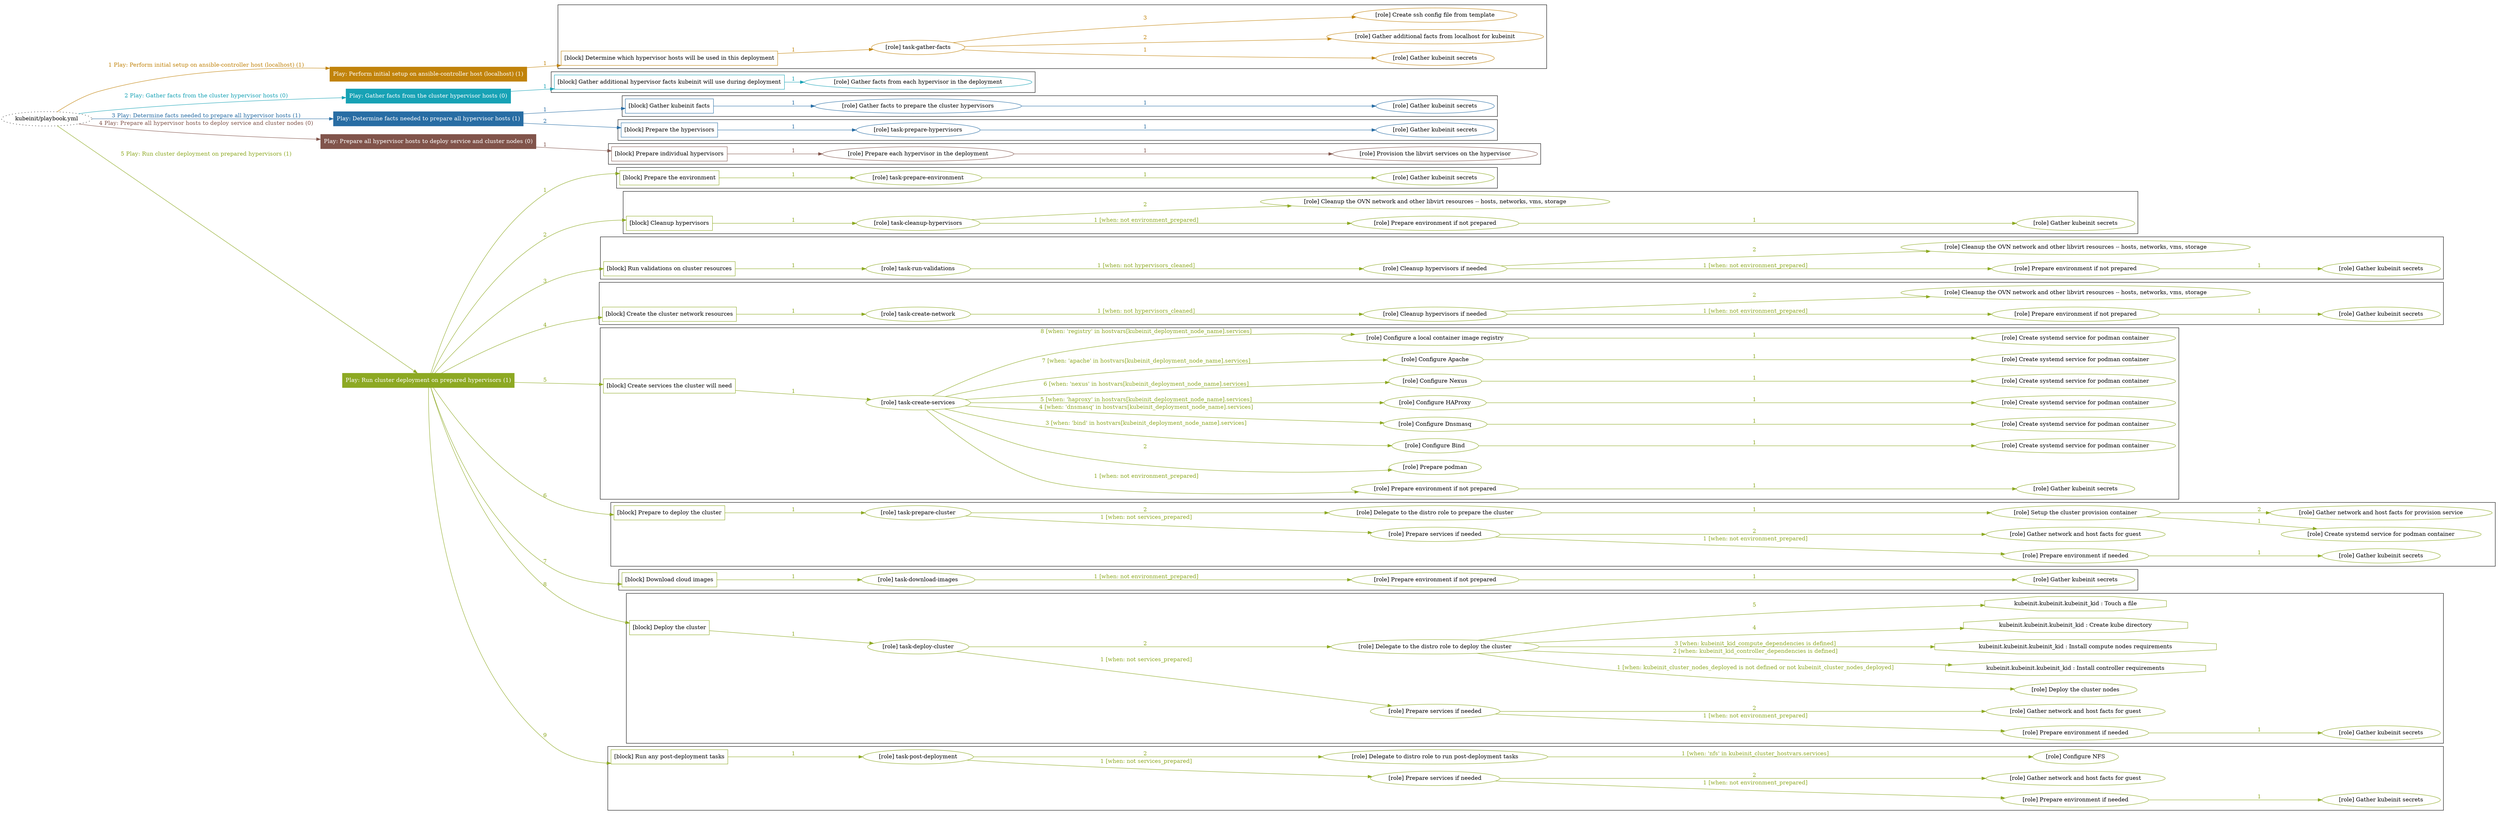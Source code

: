 digraph {
	graph [concentrate=true ordering=in rankdir=LR ratio=fill]
	edge [esep=5 sep=10]
	"kubeinit/playbook.yml" [URL="/home/runner/work/kubeinit/kubeinit/kubeinit/playbook.yml" id=playbook_158ba141 style=dotted]
	"kubeinit/playbook.yml" -> play_f523db9e [label="1 Play: Perform initial setup on ansible-controller host (localhost) (1)" color="#c1830b" fontcolor="#c1830b" id=edge_play_f523db9e labeltooltip="1 Play: Perform initial setup on ansible-controller host (localhost) (1)" tooltip="1 Play: Perform initial setup on ansible-controller host (localhost) (1)"]
	subgraph "Play: Perform initial setup on ansible-controller host (localhost) (1)" {
		play_f523db9e [label="Play: Perform initial setup on ansible-controller host (localhost) (1)" URL="/home/runner/work/kubeinit/kubeinit/kubeinit/playbook.yml" color="#c1830b" fontcolor="#ffffff" id=play_f523db9e shape=box style=filled tooltip=localhost]
		play_f523db9e -> block_a0cf2752 [label=1 color="#c1830b" fontcolor="#c1830b" id=edge_block_a0cf2752 labeltooltip=1 tooltip=1]
		subgraph cluster_block_a0cf2752 {
			block_a0cf2752 [label="[block] Determine which hypervisor hosts will be used in this deployment" URL="/home/runner/work/kubeinit/kubeinit/kubeinit/playbook.yml" color="#c1830b" id=block_a0cf2752 labeltooltip="Determine which hypervisor hosts will be used in this deployment" shape=box tooltip="Determine which hypervisor hosts will be used in this deployment"]
			block_a0cf2752 -> role_b40dbea1 [label="1 " color="#c1830b" fontcolor="#c1830b" id=edge_role_b40dbea1 labeltooltip="1 " tooltip="1 "]
			subgraph "task-gather-facts" {
				role_b40dbea1 [label="[role] task-gather-facts" URL="/home/runner/work/kubeinit/kubeinit/kubeinit/playbook.yml" color="#c1830b" id=role_b40dbea1 tooltip="task-gather-facts"]
				role_b40dbea1 -> role_9aa5a743 [label="1 " color="#c1830b" fontcolor="#c1830b" id=edge_role_9aa5a743 labeltooltip="1 " tooltip="1 "]
				subgraph "Gather kubeinit secrets" {
					role_9aa5a743 [label="[role] Gather kubeinit secrets" URL="/home/runner/.ansible/collections/ansible_collections/kubeinit/kubeinit/roles/kubeinit_prepare/tasks/build_hypervisors_group.yml" color="#c1830b" id=role_9aa5a743 tooltip="Gather kubeinit secrets"]
				}
				role_b40dbea1 -> role_6d11d81b [label="2 " color="#c1830b" fontcolor="#c1830b" id=edge_role_6d11d81b labeltooltip="2 " tooltip="2 "]
				subgraph "Gather additional facts from localhost for kubeinit" {
					role_6d11d81b [label="[role] Gather additional facts from localhost for kubeinit" URL="/home/runner/.ansible/collections/ansible_collections/kubeinit/kubeinit/roles/kubeinit_prepare/tasks/build_hypervisors_group.yml" color="#c1830b" id=role_6d11d81b tooltip="Gather additional facts from localhost for kubeinit"]
				}
				role_b40dbea1 -> role_daeb95ef [label="3 " color="#c1830b" fontcolor="#c1830b" id=edge_role_daeb95ef labeltooltip="3 " tooltip="3 "]
				subgraph "Create ssh config file from template" {
					role_daeb95ef [label="[role] Create ssh config file from template" URL="/home/runner/.ansible/collections/ansible_collections/kubeinit/kubeinit/roles/kubeinit_prepare/tasks/build_hypervisors_group.yml" color="#c1830b" id=role_daeb95ef tooltip="Create ssh config file from template"]
				}
			}
		}
	}
	"kubeinit/playbook.yml" -> play_f15d3f1e [label="2 Play: Gather facts from the cluster hypervisor hosts (0)" color="#17a2b5" fontcolor="#17a2b5" id=edge_play_f15d3f1e labeltooltip="2 Play: Gather facts from the cluster hypervisor hosts (0)" tooltip="2 Play: Gather facts from the cluster hypervisor hosts (0)"]
	subgraph "Play: Gather facts from the cluster hypervisor hosts (0)" {
		play_f15d3f1e [label="Play: Gather facts from the cluster hypervisor hosts (0)" URL="/home/runner/work/kubeinit/kubeinit/kubeinit/playbook.yml" color="#17a2b5" fontcolor="#ffffff" id=play_f15d3f1e shape=box style=filled tooltip="Play: Gather facts from the cluster hypervisor hosts (0)"]
		play_f15d3f1e -> block_726ea15b [label=1 color="#17a2b5" fontcolor="#17a2b5" id=edge_block_726ea15b labeltooltip=1 tooltip=1]
		subgraph cluster_block_726ea15b {
			block_726ea15b [label="[block] Gather additional hypervisor facts kubeinit will use during deployment" URL="/home/runner/work/kubeinit/kubeinit/kubeinit/playbook.yml" color="#17a2b5" id=block_726ea15b labeltooltip="Gather additional hypervisor facts kubeinit will use during deployment" shape=box tooltip="Gather additional hypervisor facts kubeinit will use during deployment"]
			block_726ea15b -> role_65505afd [label="1 " color="#17a2b5" fontcolor="#17a2b5" id=edge_role_65505afd labeltooltip="1 " tooltip="1 "]
			subgraph "Gather facts from each hypervisor in the deployment" {
				role_65505afd [label="[role] Gather facts from each hypervisor in the deployment" URL="/home/runner/work/kubeinit/kubeinit/kubeinit/playbook.yml" color="#17a2b5" id=role_65505afd tooltip="Gather facts from each hypervisor in the deployment"]
			}
		}
	}
	"kubeinit/playbook.yml" -> play_24e16a2a [label="3 Play: Determine facts needed to prepare all hypervisor hosts (1)" color="#286da4" fontcolor="#286da4" id=edge_play_24e16a2a labeltooltip="3 Play: Determine facts needed to prepare all hypervisor hosts (1)" tooltip="3 Play: Determine facts needed to prepare all hypervisor hosts (1)"]
	subgraph "Play: Determine facts needed to prepare all hypervisor hosts (1)" {
		play_24e16a2a [label="Play: Determine facts needed to prepare all hypervisor hosts (1)" URL="/home/runner/work/kubeinit/kubeinit/kubeinit/playbook.yml" color="#286da4" fontcolor="#ffffff" id=play_24e16a2a shape=box style=filled tooltip=localhost]
		play_24e16a2a -> block_1ee4419d [label=1 color="#286da4" fontcolor="#286da4" id=edge_block_1ee4419d labeltooltip=1 tooltip=1]
		subgraph cluster_block_1ee4419d {
			block_1ee4419d [label="[block] Gather kubeinit facts" URL="/home/runner/work/kubeinit/kubeinit/kubeinit/playbook.yml" color="#286da4" id=block_1ee4419d labeltooltip="Gather kubeinit facts" shape=box tooltip="Gather kubeinit facts"]
			block_1ee4419d -> role_d599b562 [label="1 " color="#286da4" fontcolor="#286da4" id=edge_role_d599b562 labeltooltip="1 " tooltip="1 "]
			subgraph "Gather facts to prepare the cluster hypervisors" {
				role_d599b562 [label="[role] Gather facts to prepare the cluster hypervisors" URL="/home/runner/work/kubeinit/kubeinit/kubeinit/playbook.yml" color="#286da4" id=role_d599b562 tooltip="Gather facts to prepare the cluster hypervisors"]
				role_d599b562 -> role_82e885ca [label="1 " color="#286da4" fontcolor="#286da4" id=edge_role_82e885ca labeltooltip="1 " tooltip="1 "]
				subgraph "Gather kubeinit secrets" {
					role_82e885ca [label="[role] Gather kubeinit secrets" URL="/home/runner/.ansible/collections/ansible_collections/kubeinit/kubeinit/roles/kubeinit_prepare/tasks/gather_kubeinit_facts.yml" color="#286da4" id=role_82e885ca tooltip="Gather kubeinit secrets"]
				}
			}
		}
		play_24e16a2a -> block_a46ddf70 [label=2 color="#286da4" fontcolor="#286da4" id=edge_block_a46ddf70 labeltooltip=2 tooltip=2]
		subgraph cluster_block_a46ddf70 {
			block_a46ddf70 [label="[block] Prepare the hypervisors" URL="/home/runner/work/kubeinit/kubeinit/kubeinit/playbook.yml" color="#286da4" id=block_a46ddf70 labeltooltip="Prepare the hypervisors" shape=box tooltip="Prepare the hypervisors"]
			block_a46ddf70 -> role_559662a9 [label="1 " color="#286da4" fontcolor="#286da4" id=edge_role_559662a9 labeltooltip="1 " tooltip="1 "]
			subgraph "task-prepare-hypervisors" {
				role_559662a9 [label="[role] task-prepare-hypervisors" URL="/home/runner/work/kubeinit/kubeinit/kubeinit/playbook.yml" color="#286da4" id=role_559662a9 tooltip="task-prepare-hypervisors"]
				role_559662a9 -> role_93041537 [label="1 " color="#286da4" fontcolor="#286da4" id=edge_role_93041537 labeltooltip="1 " tooltip="1 "]
				subgraph "Gather kubeinit secrets" {
					role_93041537 [label="[role] Gather kubeinit secrets" URL="/home/runner/.ansible/collections/ansible_collections/kubeinit/kubeinit/roles/kubeinit_prepare/tasks/gather_kubeinit_facts.yml" color="#286da4" id=role_93041537 tooltip="Gather kubeinit secrets"]
				}
			}
		}
	}
	"kubeinit/playbook.yml" -> play_54681d61 [label="4 Play: Prepare all hypervisor hosts to deploy service and cluster nodes (0)" color="#81544b" fontcolor="#81544b" id=edge_play_54681d61 labeltooltip="4 Play: Prepare all hypervisor hosts to deploy service and cluster nodes (0)" tooltip="4 Play: Prepare all hypervisor hosts to deploy service and cluster nodes (0)"]
	subgraph "Play: Prepare all hypervisor hosts to deploy service and cluster nodes (0)" {
		play_54681d61 [label="Play: Prepare all hypervisor hosts to deploy service and cluster nodes (0)" URL="/home/runner/work/kubeinit/kubeinit/kubeinit/playbook.yml" color="#81544b" fontcolor="#ffffff" id=play_54681d61 shape=box style=filled tooltip="Play: Prepare all hypervisor hosts to deploy service and cluster nodes (0)"]
		play_54681d61 -> block_bdd2c7ee [label=1 color="#81544b" fontcolor="#81544b" id=edge_block_bdd2c7ee labeltooltip=1 tooltip=1]
		subgraph cluster_block_bdd2c7ee {
			block_bdd2c7ee [label="[block] Prepare individual hypervisors" URL="/home/runner/work/kubeinit/kubeinit/kubeinit/playbook.yml" color="#81544b" id=block_bdd2c7ee labeltooltip="Prepare individual hypervisors" shape=box tooltip="Prepare individual hypervisors"]
			block_bdd2c7ee -> role_8d4363e5 [label="1 " color="#81544b" fontcolor="#81544b" id=edge_role_8d4363e5 labeltooltip="1 " tooltip="1 "]
			subgraph "Prepare each hypervisor in the deployment" {
				role_8d4363e5 [label="[role] Prepare each hypervisor in the deployment" URL="/home/runner/work/kubeinit/kubeinit/kubeinit/playbook.yml" color="#81544b" id=role_8d4363e5 tooltip="Prepare each hypervisor in the deployment"]
				role_8d4363e5 -> role_f6b245e3 [label="1 " color="#81544b" fontcolor="#81544b" id=edge_role_f6b245e3 labeltooltip="1 " tooltip="1 "]
				subgraph "Provision the libvirt services on the hypervisor" {
					role_f6b245e3 [label="[role] Provision the libvirt services on the hypervisor" URL="/home/runner/.ansible/collections/ansible_collections/kubeinit/kubeinit/roles/kubeinit_prepare/tasks/prepare_hypervisor.yml" color="#81544b" id=role_f6b245e3 tooltip="Provision the libvirt services on the hypervisor"]
				}
			}
		}
	}
	"kubeinit/playbook.yml" -> play_3c1837c4 [label="5 Play: Run cluster deployment on prepared hypervisors (1)" color="#8da923" fontcolor="#8da923" id=edge_play_3c1837c4 labeltooltip="5 Play: Run cluster deployment on prepared hypervisors (1)" tooltip="5 Play: Run cluster deployment on prepared hypervisors (1)"]
	subgraph "Play: Run cluster deployment on prepared hypervisors (1)" {
		play_3c1837c4 [label="Play: Run cluster deployment on prepared hypervisors (1)" URL="/home/runner/work/kubeinit/kubeinit/kubeinit/playbook.yml" color="#8da923" fontcolor="#ffffff" id=play_3c1837c4 shape=box style=filled tooltip=localhost]
		play_3c1837c4 -> block_7a2e88b8 [label=1 color="#8da923" fontcolor="#8da923" id=edge_block_7a2e88b8 labeltooltip=1 tooltip=1]
		subgraph cluster_block_7a2e88b8 {
			block_7a2e88b8 [label="[block] Prepare the environment" URL="/home/runner/work/kubeinit/kubeinit/kubeinit/playbook.yml" color="#8da923" id=block_7a2e88b8 labeltooltip="Prepare the environment" shape=box tooltip="Prepare the environment"]
			block_7a2e88b8 -> role_4c7dce0f [label="1 " color="#8da923" fontcolor="#8da923" id=edge_role_4c7dce0f labeltooltip="1 " tooltip="1 "]
			subgraph "task-prepare-environment" {
				role_4c7dce0f [label="[role] task-prepare-environment" URL="/home/runner/work/kubeinit/kubeinit/kubeinit/playbook.yml" color="#8da923" id=role_4c7dce0f tooltip="task-prepare-environment"]
				role_4c7dce0f -> role_0f6a314a [label="1 " color="#8da923" fontcolor="#8da923" id=edge_role_0f6a314a labeltooltip="1 " tooltip="1 "]
				subgraph "Gather kubeinit secrets" {
					role_0f6a314a [label="[role] Gather kubeinit secrets" URL="/home/runner/.ansible/collections/ansible_collections/kubeinit/kubeinit/roles/kubeinit_prepare/tasks/gather_kubeinit_facts.yml" color="#8da923" id=role_0f6a314a tooltip="Gather kubeinit secrets"]
				}
			}
		}
		play_3c1837c4 -> block_55193418 [label=2 color="#8da923" fontcolor="#8da923" id=edge_block_55193418 labeltooltip=2 tooltip=2]
		subgraph cluster_block_55193418 {
			block_55193418 [label="[block] Cleanup hypervisors" URL="/home/runner/work/kubeinit/kubeinit/kubeinit/playbook.yml" color="#8da923" id=block_55193418 labeltooltip="Cleanup hypervisors" shape=box tooltip="Cleanup hypervisors"]
			block_55193418 -> role_63cdad73 [label="1 " color="#8da923" fontcolor="#8da923" id=edge_role_63cdad73 labeltooltip="1 " tooltip="1 "]
			subgraph "task-cleanup-hypervisors" {
				role_63cdad73 [label="[role] task-cleanup-hypervisors" URL="/home/runner/work/kubeinit/kubeinit/kubeinit/playbook.yml" color="#8da923" id=role_63cdad73 tooltip="task-cleanup-hypervisors"]
				role_63cdad73 -> role_1b1d31c8 [label="1 [when: not environment_prepared]" color="#8da923" fontcolor="#8da923" id=edge_role_1b1d31c8 labeltooltip="1 [when: not environment_prepared]" tooltip="1 [when: not environment_prepared]"]
				subgraph "Prepare environment if not prepared" {
					role_1b1d31c8 [label="[role] Prepare environment if not prepared" URL="/home/runner/.ansible/collections/ansible_collections/kubeinit/kubeinit/roles/kubeinit_prepare/tasks/cleanup_hypervisors.yml" color="#8da923" id=role_1b1d31c8 tooltip="Prepare environment if not prepared"]
					role_1b1d31c8 -> role_da280f04 [label="1 " color="#8da923" fontcolor="#8da923" id=edge_role_da280f04 labeltooltip="1 " tooltip="1 "]
					subgraph "Gather kubeinit secrets" {
						role_da280f04 [label="[role] Gather kubeinit secrets" URL="/home/runner/.ansible/collections/ansible_collections/kubeinit/kubeinit/roles/kubeinit_prepare/tasks/gather_kubeinit_facts.yml" color="#8da923" id=role_da280f04 tooltip="Gather kubeinit secrets"]
					}
				}
				role_63cdad73 -> role_f3c7797a [label="2 " color="#8da923" fontcolor="#8da923" id=edge_role_f3c7797a labeltooltip="2 " tooltip="2 "]
				subgraph "Cleanup the OVN network and other libvirt resources -- hosts, networks, vms, storage" {
					role_f3c7797a [label="[role] Cleanup the OVN network and other libvirt resources -- hosts, networks, vms, storage" URL="/home/runner/.ansible/collections/ansible_collections/kubeinit/kubeinit/roles/kubeinit_prepare/tasks/cleanup_hypervisors.yml" color="#8da923" id=role_f3c7797a tooltip="Cleanup the OVN network and other libvirt resources -- hosts, networks, vms, storage"]
				}
			}
		}
		play_3c1837c4 -> block_916bc77a [label=3 color="#8da923" fontcolor="#8da923" id=edge_block_916bc77a labeltooltip=3 tooltip=3]
		subgraph cluster_block_916bc77a {
			block_916bc77a [label="[block] Run validations on cluster resources" URL="/home/runner/work/kubeinit/kubeinit/kubeinit/playbook.yml" color="#8da923" id=block_916bc77a labeltooltip="Run validations on cluster resources" shape=box tooltip="Run validations on cluster resources"]
			block_916bc77a -> role_5be45b21 [label="1 " color="#8da923" fontcolor="#8da923" id=edge_role_5be45b21 labeltooltip="1 " tooltip="1 "]
			subgraph "task-run-validations" {
				role_5be45b21 [label="[role] task-run-validations" URL="/home/runner/work/kubeinit/kubeinit/kubeinit/playbook.yml" color="#8da923" id=role_5be45b21 tooltip="task-run-validations"]
				role_5be45b21 -> role_e2b57fb7 [label="1 [when: not hypervisors_cleaned]" color="#8da923" fontcolor="#8da923" id=edge_role_e2b57fb7 labeltooltip="1 [when: not hypervisors_cleaned]" tooltip="1 [when: not hypervisors_cleaned]"]
				subgraph "Cleanup hypervisors if needed" {
					role_e2b57fb7 [label="[role] Cleanup hypervisors if needed" URL="/home/runner/.ansible/collections/ansible_collections/kubeinit/kubeinit/roles/kubeinit_validations/tasks/main.yml" color="#8da923" id=role_e2b57fb7 tooltip="Cleanup hypervisors if needed"]
					role_e2b57fb7 -> role_0d912106 [label="1 [when: not environment_prepared]" color="#8da923" fontcolor="#8da923" id=edge_role_0d912106 labeltooltip="1 [when: not environment_prepared]" tooltip="1 [when: not environment_prepared]"]
					subgraph "Prepare environment if not prepared" {
						role_0d912106 [label="[role] Prepare environment if not prepared" URL="/home/runner/.ansible/collections/ansible_collections/kubeinit/kubeinit/roles/kubeinit_prepare/tasks/cleanup_hypervisors.yml" color="#8da923" id=role_0d912106 tooltip="Prepare environment if not prepared"]
						role_0d912106 -> role_ed271f03 [label="1 " color="#8da923" fontcolor="#8da923" id=edge_role_ed271f03 labeltooltip="1 " tooltip="1 "]
						subgraph "Gather kubeinit secrets" {
							role_ed271f03 [label="[role] Gather kubeinit secrets" URL="/home/runner/.ansible/collections/ansible_collections/kubeinit/kubeinit/roles/kubeinit_prepare/tasks/gather_kubeinit_facts.yml" color="#8da923" id=role_ed271f03 tooltip="Gather kubeinit secrets"]
						}
					}
					role_e2b57fb7 -> role_756523e0 [label="2 " color="#8da923" fontcolor="#8da923" id=edge_role_756523e0 labeltooltip="2 " tooltip="2 "]
					subgraph "Cleanup the OVN network and other libvirt resources -- hosts, networks, vms, storage" {
						role_756523e0 [label="[role] Cleanup the OVN network and other libvirt resources -- hosts, networks, vms, storage" URL="/home/runner/.ansible/collections/ansible_collections/kubeinit/kubeinit/roles/kubeinit_prepare/tasks/cleanup_hypervisors.yml" color="#8da923" id=role_756523e0 tooltip="Cleanup the OVN network and other libvirt resources -- hosts, networks, vms, storage"]
					}
				}
			}
		}
		play_3c1837c4 -> block_af60c100 [label=4 color="#8da923" fontcolor="#8da923" id=edge_block_af60c100 labeltooltip=4 tooltip=4]
		subgraph cluster_block_af60c100 {
			block_af60c100 [label="[block] Create the cluster network resources" URL="/home/runner/work/kubeinit/kubeinit/kubeinit/playbook.yml" color="#8da923" id=block_af60c100 labeltooltip="Create the cluster network resources" shape=box tooltip="Create the cluster network resources"]
			block_af60c100 -> role_aa79de9c [label="1 " color="#8da923" fontcolor="#8da923" id=edge_role_aa79de9c labeltooltip="1 " tooltip="1 "]
			subgraph "task-create-network" {
				role_aa79de9c [label="[role] task-create-network" URL="/home/runner/work/kubeinit/kubeinit/kubeinit/playbook.yml" color="#8da923" id=role_aa79de9c tooltip="task-create-network"]
				role_aa79de9c -> role_dc7de160 [label="1 [when: not hypervisors_cleaned]" color="#8da923" fontcolor="#8da923" id=edge_role_dc7de160 labeltooltip="1 [when: not hypervisors_cleaned]" tooltip="1 [when: not hypervisors_cleaned]"]
				subgraph "Cleanup hypervisors if needed" {
					role_dc7de160 [label="[role] Cleanup hypervisors if needed" URL="/home/runner/.ansible/collections/ansible_collections/kubeinit/kubeinit/roles/kubeinit_libvirt/tasks/create_network.yml" color="#8da923" id=role_dc7de160 tooltip="Cleanup hypervisors if needed"]
					role_dc7de160 -> role_8799d3c9 [label="1 [when: not environment_prepared]" color="#8da923" fontcolor="#8da923" id=edge_role_8799d3c9 labeltooltip="1 [when: not environment_prepared]" tooltip="1 [when: not environment_prepared]"]
					subgraph "Prepare environment if not prepared" {
						role_8799d3c9 [label="[role] Prepare environment if not prepared" URL="/home/runner/.ansible/collections/ansible_collections/kubeinit/kubeinit/roles/kubeinit_prepare/tasks/cleanup_hypervisors.yml" color="#8da923" id=role_8799d3c9 tooltip="Prepare environment if not prepared"]
						role_8799d3c9 -> role_54af2682 [label="1 " color="#8da923" fontcolor="#8da923" id=edge_role_54af2682 labeltooltip="1 " tooltip="1 "]
						subgraph "Gather kubeinit secrets" {
							role_54af2682 [label="[role] Gather kubeinit secrets" URL="/home/runner/.ansible/collections/ansible_collections/kubeinit/kubeinit/roles/kubeinit_prepare/tasks/gather_kubeinit_facts.yml" color="#8da923" id=role_54af2682 tooltip="Gather kubeinit secrets"]
						}
					}
					role_dc7de160 -> role_3ed6dbd9 [label="2 " color="#8da923" fontcolor="#8da923" id=edge_role_3ed6dbd9 labeltooltip="2 " tooltip="2 "]
					subgraph "Cleanup the OVN network and other libvirt resources -- hosts, networks, vms, storage" {
						role_3ed6dbd9 [label="[role] Cleanup the OVN network and other libvirt resources -- hosts, networks, vms, storage" URL="/home/runner/.ansible/collections/ansible_collections/kubeinit/kubeinit/roles/kubeinit_prepare/tasks/cleanup_hypervisors.yml" color="#8da923" id=role_3ed6dbd9 tooltip="Cleanup the OVN network and other libvirt resources -- hosts, networks, vms, storage"]
					}
				}
			}
		}
		play_3c1837c4 -> block_28f22fcb [label=5 color="#8da923" fontcolor="#8da923" id=edge_block_28f22fcb labeltooltip=5 tooltip=5]
		subgraph cluster_block_28f22fcb {
			block_28f22fcb [label="[block] Create services the cluster will need" URL="/home/runner/work/kubeinit/kubeinit/kubeinit/playbook.yml" color="#8da923" id=block_28f22fcb labeltooltip="Create services the cluster will need" shape=box tooltip="Create services the cluster will need"]
			block_28f22fcb -> role_017e7ebc [label="1 " color="#8da923" fontcolor="#8da923" id=edge_role_017e7ebc labeltooltip="1 " tooltip="1 "]
			subgraph "task-create-services" {
				role_017e7ebc [label="[role] task-create-services" URL="/home/runner/work/kubeinit/kubeinit/kubeinit/playbook.yml" color="#8da923" id=role_017e7ebc tooltip="task-create-services"]
				role_017e7ebc -> role_e2a1de9d [label="1 [when: not environment_prepared]" color="#8da923" fontcolor="#8da923" id=edge_role_e2a1de9d labeltooltip="1 [when: not environment_prepared]" tooltip="1 [when: not environment_prepared]"]
				subgraph "Prepare environment if not prepared" {
					role_e2a1de9d [label="[role] Prepare environment if not prepared" URL="/home/runner/.ansible/collections/ansible_collections/kubeinit/kubeinit/roles/kubeinit_services/tasks/main.yml" color="#8da923" id=role_e2a1de9d tooltip="Prepare environment if not prepared"]
					role_e2a1de9d -> role_05bc1b41 [label="1 " color="#8da923" fontcolor="#8da923" id=edge_role_05bc1b41 labeltooltip="1 " tooltip="1 "]
					subgraph "Gather kubeinit secrets" {
						role_05bc1b41 [label="[role] Gather kubeinit secrets" URL="/home/runner/.ansible/collections/ansible_collections/kubeinit/kubeinit/roles/kubeinit_prepare/tasks/gather_kubeinit_facts.yml" color="#8da923" id=role_05bc1b41 tooltip="Gather kubeinit secrets"]
					}
				}
				role_017e7ebc -> role_a4aa3e4c [label="2 " color="#8da923" fontcolor="#8da923" id=edge_role_a4aa3e4c labeltooltip="2 " tooltip="2 "]
				subgraph "Prepare podman" {
					role_a4aa3e4c [label="[role] Prepare podman" URL="/home/runner/.ansible/collections/ansible_collections/kubeinit/kubeinit/roles/kubeinit_services/tasks/00_create_service_pod.yml" color="#8da923" id=role_a4aa3e4c tooltip="Prepare podman"]
				}
				role_017e7ebc -> role_3d017b09 [label="3 [when: 'bind' in hostvars[kubeinit_deployment_node_name].services]" color="#8da923" fontcolor="#8da923" id=edge_role_3d017b09 labeltooltip="3 [when: 'bind' in hostvars[kubeinit_deployment_node_name].services]" tooltip="3 [when: 'bind' in hostvars[kubeinit_deployment_node_name].services]"]
				subgraph "Configure Bind" {
					role_3d017b09 [label="[role] Configure Bind" URL="/home/runner/.ansible/collections/ansible_collections/kubeinit/kubeinit/roles/kubeinit_services/tasks/start_services_containers.yml" color="#8da923" id=role_3d017b09 tooltip="Configure Bind"]
					role_3d017b09 -> role_8eabdfaf [label="1 " color="#8da923" fontcolor="#8da923" id=edge_role_8eabdfaf labeltooltip="1 " tooltip="1 "]
					subgraph "Create systemd service for podman container" {
						role_8eabdfaf [label="[role] Create systemd service for podman container" URL="/home/runner/.ansible/collections/ansible_collections/kubeinit/kubeinit/roles/kubeinit_bind/tasks/main.yml" color="#8da923" id=role_8eabdfaf tooltip="Create systemd service for podman container"]
					}
				}
				role_017e7ebc -> role_3fae8fac [label="4 [when: 'dnsmasq' in hostvars[kubeinit_deployment_node_name].services]" color="#8da923" fontcolor="#8da923" id=edge_role_3fae8fac labeltooltip="4 [when: 'dnsmasq' in hostvars[kubeinit_deployment_node_name].services]" tooltip="4 [when: 'dnsmasq' in hostvars[kubeinit_deployment_node_name].services]"]
				subgraph "Configure Dnsmasq" {
					role_3fae8fac [label="[role] Configure Dnsmasq" URL="/home/runner/.ansible/collections/ansible_collections/kubeinit/kubeinit/roles/kubeinit_services/tasks/start_services_containers.yml" color="#8da923" id=role_3fae8fac tooltip="Configure Dnsmasq"]
					role_3fae8fac -> role_81f10ef5 [label="1 " color="#8da923" fontcolor="#8da923" id=edge_role_81f10ef5 labeltooltip="1 " tooltip="1 "]
					subgraph "Create systemd service for podman container" {
						role_81f10ef5 [label="[role] Create systemd service for podman container" URL="/home/runner/.ansible/collections/ansible_collections/kubeinit/kubeinit/roles/kubeinit_dnsmasq/tasks/main.yml" color="#8da923" id=role_81f10ef5 tooltip="Create systemd service for podman container"]
					}
				}
				role_017e7ebc -> role_2072f8ec [label="5 [when: 'haproxy' in hostvars[kubeinit_deployment_node_name].services]" color="#8da923" fontcolor="#8da923" id=edge_role_2072f8ec labeltooltip="5 [when: 'haproxy' in hostvars[kubeinit_deployment_node_name].services]" tooltip="5 [when: 'haproxy' in hostvars[kubeinit_deployment_node_name].services]"]
				subgraph "Configure HAProxy" {
					role_2072f8ec [label="[role] Configure HAProxy" URL="/home/runner/.ansible/collections/ansible_collections/kubeinit/kubeinit/roles/kubeinit_services/tasks/start_services_containers.yml" color="#8da923" id=role_2072f8ec tooltip="Configure HAProxy"]
					role_2072f8ec -> role_01e4d942 [label="1 " color="#8da923" fontcolor="#8da923" id=edge_role_01e4d942 labeltooltip="1 " tooltip="1 "]
					subgraph "Create systemd service for podman container" {
						role_01e4d942 [label="[role] Create systemd service for podman container" URL="/home/runner/.ansible/collections/ansible_collections/kubeinit/kubeinit/roles/kubeinit_haproxy/tasks/main.yml" color="#8da923" id=role_01e4d942 tooltip="Create systemd service for podman container"]
					}
				}
				role_017e7ebc -> role_19c639d1 [label="6 [when: 'nexus' in hostvars[kubeinit_deployment_node_name].services]" color="#8da923" fontcolor="#8da923" id=edge_role_19c639d1 labeltooltip="6 [when: 'nexus' in hostvars[kubeinit_deployment_node_name].services]" tooltip="6 [when: 'nexus' in hostvars[kubeinit_deployment_node_name].services]"]
				subgraph "Configure Nexus" {
					role_19c639d1 [label="[role] Configure Nexus" URL="/home/runner/.ansible/collections/ansible_collections/kubeinit/kubeinit/roles/kubeinit_services/tasks/start_services_containers.yml" color="#8da923" id=role_19c639d1 tooltip="Configure Nexus"]
					role_19c639d1 -> role_c55ca2a9 [label="1 " color="#8da923" fontcolor="#8da923" id=edge_role_c55ca2a9 labeltooltip="1 " tooltip="1 "]
					subgraph "Create systemd service for podman container" {
						role_c55ca2a9 [label="[role] Create systemd service for podman container" URL="/home/runner/.ansible/collections/ansible_collections/kubeinit/kubeinit/roles/kubeinit_nexus/tasks/main.yml" color="#8da923" id=role_c55ca2a9 tooltip="Create systemd service for podman container"]
					}
				}
				role_017e7ebc -> role_07e2e820 [label="7 [when: 'apache' in hostvars[kubeinit_deployment_node_name].services]" color="#8da923" fontcolor="#8da923" id=edge_role_07e2e820 labeltooltip="7 [when: 'apache' in hostvars[kubeinit_deployment_node_name].services]" tooltip="7 [when: 'apache' in hostvars[kubeinit_deployment_node_name].services]"]
				subgraph "Configure Apache" {
					role_07e2e820 [label="[role] Configure Apache" URL="/home/runner/.ansible/collections/ansible_collections/kubeinit/kubeinit/roles/kubeinit_services/tasks/start_services_containers.yml" color="#8da923" id=role_07e2e820 tooltip="Configure Apache"]
					role_07e2e820 -> role_adbf4c2f [label="1 " color="#8da923" fontcolor="#8da923" id=edge_role_adbf4c2f labeltooltip="1 " tooltip="1 "]
					subgraph "Create systemd service for podman container" {
						role_adbf4c2f [label="[role] Create systemd service for podman container" URL="/home/runner/.ansible/collections/ansible_collections/kubeinit/kubeinit/roles/kubeinit_apache/tasks/main.yml" color="#8da923" id=role_adbf4c2f tooltip="Create systemd service for podman container"]
					}
				}
				role_017e7ebc -> role_04e5af08 [label="8 [when: 'registry' in hostvars[kubeinit_deployment_node_name].services]" color="#8da923" fontcolor="#8da923" id=edge_role_04e5af08 labeltooltip="8 [when: 'registry' in hostvars[kubeinit_deployment_node_name].services]" tooltip="8 [when: 'registry' in hostvars[kubeinit_deployment_node_name].services]"]
				subgraph "Configure a local container image registry" {
					role_04e5af08 [label="[role] Configure a local container image registry" URL="/home/runner/.ansible/collections/ansible_collections/kubeinit/kubeinit/roles/kubeinit_services/tasks/start_services_containers.yml" color="#8da923" id=role_04e5af08 tooltip="Configure a local container image registry"]
					role_04e5af08 -> role_255d5c56 [label="1 " color="#8da923" fontcolor="#8da923" id=edge_role_255d5c56 labeltooltip="1 " tooltip="1 "]
					subgraph "Create systemd service for podman container" {
						role_255d5c56 [label="[role] Create systemd service for podman container" URL="/home/runner/.ansible/collections/ansible_collections/kubeinit/kubeinit/roles/kubeinit_registry/tasks/main.yml" color="#8da923" id=role_255d5c56 tooltip="Create systemd service for podman container"]
					}
				}
			}
		}
		play_3c1837c4 -> block_e36b51ae [label=6 color="#8da923" fontcolor="#8da923" id=edge_block_e36b51ae labeltooltip=6 tooltip=6]
		subgraph cluster_block_e36b51ae {
			block_e36b51ae [label="[block] Prepare to deploy the cluster" URL="/home/runner/work/kubeinit/kubeinit/kubeinit/playbook.yml" color="#8da923" id=block_e36b51ae labeltooltip="Prepare to deploy the cluster" shape=box tooltip="Prepare to deploy the cluster"]
			block_e36b51ae -> role_1ffe3fc7 [label="1 " color="#8da923" fontcolor="#8da923" id=edge_role_1ffe3fc7 labeltooltip="1 " tooltip="1 "]
			subgraph "task-prepare-cluster" {
				role_1ffe3fc7 [label="[role] task-prepare-cluster" URL="/home/runner/work/kubeinit/kubeinit/kubeinit/playbook.yml" color="#8da923" id=role_1ffe3fc7 tooltip="task-prepare-cluster"]
				role_1ffe3fc7 -> role_e047268b [label="1 [when: not services_prepared]" color="#8da923" fontcolor="#8da923" id=edge_role_e047268b labeltooltip="1 [when: not services_prepared]" tooltip="1 [when: not services_prepared]"]
				subgraph "Prepare services if needed" {
					role_e047268b [label="[role] Prepare services if needed" URL="/home/runner/.ansible/collections/ansible_collections/kubeinit/kubeinit/roles/kubeinit_prepare/tasks/prepare_cluster.yml" color="#8da923" id=role_e047268b tooltip="Prepare services if needed"]
					role_e047268b -> role_d0fccbdf [label="1 [when: not environment_prepared]" color="#8da923" fontcolor="#8da923" id=edge_role_d0fccbdf labeltooltip="1 [when: not environment_prepared]" tooltip="1 [when: not environment_prepared]"]
					subgraph "Prepare environment if needed" {
						role_d0fccbdf [label="[role] Prepare environment if needed" URL="/home/runner/.ansible/collections/ansible_collections/kubeinit/kubeinit/roles/kubeinit_services/tasks/prepare_services.yml" color="#8da923" id=role_d0fccbdf tooltip="Prepare environment if needed"]
						role_d0fccbdf -> role_8892c94b [label="1 " color="#8da923" fontcolor="#8da923" id=edge_role_8892c94b labeltooltip="1 " tooltip="1 "]
						subgraph "Gather kubeinit secrets" {
							role_8892c94b [label="[role] Gather kubeinit secrets" URL="/home/runner/.ansible/collections/ansible_collections/kubeinit/kubeinit/roles/kubeinit_prepare/tasks/gather_kubeinit_facts.yml" color="#8da923" id=role_8892c94b tooltip="Gather kubeinit secrets"]
						}
					}
					role_e047268b -> role_de70927f [label="2 " color="#8da923" fontcolor="#8da923" id=edge_role_de70927f labeltooltip="2 " tooltip="2 "]
					subgraph "Gather network and host facts for guest" {
						role_de70927f [label="[role] Gather network and host facts for guest" URL="/home/runner/.ansible/collections/ansible_collections/kubeinit/kubeinit/roles/kubeinit_services/tasks/prepare_services.yml" color="#8da923" id=role_de70927f tooltip="Gather network and host facts for guest"]
					}
				}
				role_1ffe3fc7 -> role_f6f68793 [label="2 " color="#8da923" fontcolor="#8da923" id=edge_role_f6f68793 labeltooltip="2 " tooltip="2 "]
				subgraph "Delegate to the distro role to prepare the cluster" {
					role_f6f68793 [label="[role] Delegate to the distro role to prepare the cluster" URL="/home/runner/.ansible/collections/ansible_collections/kubeinit/kubeinit/roles/kubeinit_prepare/tasks/prepare_cluster.yml" color="#8da923" id=role_f6f68793 tooltip="Delegate to the distro role to prepare the cluster"]
					role_f6f68793 -> role_ec00678f [label="1 " color="#8da923" fontcolor="#8da923" id=edge_role_ec00678f labeltooltip="1 " tooltip="1 "]
					subgraph "Setup the cluster provision container" {
						role_ec00678f [label="[role] Setup the cluster provision container" URL="/home/runner/.ansible/collections/ansible_collections/kubeinit/kubeinit/roles/kubeinit_kid/tasks/prepare_cluster.yml" color="#8da923" id=role_ec00678f tooltip="Setup the cluster provision container"]
						role_ec00678f -> role_6a192e33 [label="1 " color="#8da923" fontcolor="#8da923" id=edge_role_6a192e33 labeltooltip="1 " tooltip="1 "]
						subgraph "Create systemd service for podman container" {
							role_6a192e33 [label="[role] Create systemd service for podman container" URL="/home/runner/.ansible/collections/ansible_collections/kubeinit/kubeinit/roles/kubeinit_services/tasks/create_provision_container.yml" color="#8da923" id=role_6a192e33 tooltip="Create systemd service for podman container"]
						}
						role_ec00678f -> role_b152175f [label="2 " color="#8da923" fontcolor="#8da923" id=edge_role_b152175f labeltooltip="2 " tooltip="2 "]
						subgraph "Gather network and host facts for provision service" {
							role_b152175f [label="[role] Gather network and host facts for provision service" URL="/home/runner/.ansible/collections/ansible_collections/kubeinit/kubeinit/roles/kubeinit_services/tasks/create_provision_container.yml" color="#8da923" id=role_b152175f tooltip="Gather network and host facts for provision service"]
						}
					}
				}
			}
		}
		play_3c1837c4 -> block_94a73bf9 [label=7 color="#8da923" fontcolor="#8da923" id=edge_block_94a73bf9 labeltooltip=7 tooltip=7]
		subgraph cluster_block_94a73bf9 {
			block_94a73bf9 [label="[block] Download cloud images" URL="/home/runner/work/kubeinit/kubeinit/kubeinit/playbook.yml" color="#8da923" id=block_94a73bf9 labeltooltip="Download cloud images" shape=box tooltip="Download cloud images"]
			block_94a73bf9 -> role_9caa8c2f [label="1 " color="#8da923" fontcolor="#8da923" id=edge_role_9caa8c2f labeltooltip="1 " tooltip="1 "]
			subgraph "task-download-images" {
				role_9caa8c2f [label="[role] task-download-images" URL="/home/runner/work/kubeinit/kubeinit/kubeinit/playbook.yml" color="#8da923" id=role_9caa8c2f tooltip="task-download-images"]
				role_9caa8c2f -> role_cefa1ae3 [label="1 [when: not environment_prepared]" color="#8da923" fontcolor="#8da923" id=edge_role_cefa1ae3 labeltooltip="1 [when: not environment_prepared]" tooltip="1 [when: not environment_prepared]"]
				subgraph "Prepare environment if not prepared" {
					role_cefa1ae3 [label="[role] Prepare environment if not prepared" URL="/home/runner/.ansible/collections/ansible_collections/kubeinit/kubeinit/roles/kubeinit_libvirt/tasks/download_cloud_images.yml" color="#8da923" id=role_cefa1ae3 tooltip="Prepare environment if not prepared"]
					role_cefa1ae3 -> role_c703d399 [label="1 " color="#8da923" fontcolor="#8da923" id=edge_role_c703d399 labeltooltip="1 " tooltip="1 "]
					subgraph "Gather kubeinit secrets" {
						role_c703d399 [label="[role] Gather kubeinit secrets" URL="/home/runner/.ansible/collections/ansible_collections/kubeinit/kubeinit/roles/kubeinit_prepare/tasks/gather_kubeinit_facts.yml" color="#8da923" id=role_c703d399 tooltip="Gather kubeinit secrets"]
					}
				}
			}
		}
		play_3c1837c4 -> block_640d0f86 [label=8 color="#8da923" fontcolor="#8da923" id=edge_block_640d0f86 labeltooltip=8 tooltip=8]
		subgraph cluster_block_640d0f86 {
			block_640d0f86 [label="[block] Deploy the cluster" URL="/home/runner/work/kubeinit/kubeinit/kubeinit/playbook.yml" color="#8da923" id=block_640d0f86 labeltooltip="Deploy the cluster" shape=box tooltip="Deploy the cluster"]
			block_640d0f86 -> role_c2304cc2 [label="1 " color="#8da923" fontcolor="#8da923" id=edge_role_c2304cc2 labeltooltip="1 " tooltip="1 "]
			subgraph "task-deploy-cluster" {
				role_c2304cc2 [label="[role] task-deploy-cluster" URL="/home/runner/work/kubeinit/kubeinit/kubeinit/playbook.yml" color="#8da923" id=role_c2304cc2 tooltip="task-deploy-cluster"]
				role_c2304cc2 -> role_cd85b6b3 [label="1 [when: not services_prepared]" color="#8da923" fontcolor="#8da923" id=edge_role_cd85b6b3 labeltooltip="1 [when: not services_prepared]" tooltip="1 [when: not services_prepared]"]
				subgraph "Prepare services if needed" {
					role_cd85b6b3 [label="[role] Prepare services if needed" URL="/home/runner/.ansible/collections/ansible_collections/kubeinit/kubeinit/roles/kubeinit_prepare/tasks/deploy_cluster.yml" color="#8da923" id=role_cd85b6b3 tooltip="Prepare services if needed"]
					role_cd85b6b3 -> role_bdf90bc8 [label="1 [when: not environment_prepared]" color="#8da923" fontcolor="#8da923" id=edge_role_bdf90bc8 labeltooltip="1 [when: not environment_prepared]" tooltip="1 [when: not environment_prepared]"]
					subgraph "Prepare environment if needed" {
						role_bdf90bc8 [label="[role] Prepare environment if needed" URL="/home/runner/.ansible/collections/ansible_collections/kubeinit/kubeinit/roles/kubeinit_services/tasks/prepare_services.yml" color="#8da923" id=role_bdf90bc8 tooltip="Prepare environment if needed"]
						role_bdf90bc8 -> role_dcb5393d [label="1 " color="#8da923" fontcolor="#8da923" id=edge_role_dcb5393d labeltooltip="1 " tooltip="1 "]
						subgraph "Gather kubeinit secrets" {
							role_dcb5393d [label="[role] Gather kubeinit secrets" URL="/home/runner/.ansible/collections/ansible_collections/kubeinit/kubeinit/roles/kubeinit_prepare/tasks/gather_kubeinit_facts.yml" color="#8da923" id=role_dcb5393d tooltip="Gather kubeinit secrets"]
						}
					}
					role_cd85b6b3 -> role_e9666567 [label="2 " color="#8da923" fontcolor="#8da923" id=edge_role_e9666567 labeltooltip="2 " tooltip="2 "]
					subgraph "Gather network and host facts for guest" {
						role_e9666567 [label="[role] Gather network and host facts for guest" URL="/home/runner/.ansible/collections/ansible_collections/kubeinit/kubeinit/roles/kubeinit_services/tasks/prepare_services.yml" color="#8da923" id=role_e9666567 tooltip="Gather network and host facts for guest"]
					}
				}
				role_c2304cc2 -> role_6f04dbef [label="2 " color="#8da923" fontcolor="#8da923" id=edge_role_6f04dbef labeltooltip="2 " tooltip="2 "]
				subgraph "Delegate to the distro role to deploy the cluster" {
					role_6f04dbef [label="[role] Delegate to the distro role to deploy the cluster" URL="/home/runner/.ansible/collections/ansible_collections/kubeinit/kubeinit/roles/kubeinit_prepare/tasks/deploy_cluster.yml" color="#8da923" id=role_6f04dbef tooltip="Delegate to the distro role to deploy the cluster"]
					role_6f04dbef -> role_caec3d6e [label="1 [when: kubeinit_cluster_nodes_deployed is not defined or not kubeinit_cluster_nodes_deployed]" color="#8da923" fontcolor="#8da923" id=edge_role_caec3d6e labeltooltip="1 [when: kubeinit_cluster_nodes_deployed is not defined or not kubeinit_cluster_nodes_deployed]" tooltip="1 [when: kubeinit_cluster_nodes_deployed is not defined or not kubeinit_cluster_nodes_deployed]"]
					subgraph "Deploy the cluster nodes" {
						role_caec3d6e [label="[role] Deploy the cluster nodes" URL="/home/runner/.ansible/collections/ansible_collections/kubeinit/kubeinit/roles/kubeinit_kid/tasks/main.yml" color="#8da923" id=role_caec3d6e tooltip="Deploy the cluster nodes"]
					}
					task_f2ae647a [label="kubeinit.kubeinit.kubeinit_kid : Install controller requirements" URL="/home/runner/.ansible/collections/ansible_collections/kubeinit/kubeinit/roles/kubeinit_kid/tasks/main.yml" color="#8da923" id=task_f2ae647a shape=octagon tooltip="kubeinit.kubeinit.kubeinit_kid : Install controller requirements"]
					role_6f04dbef -> task_f2ae647a [label="2 [when: kubeinit_kid_controller_dependencies is defined]" color="#8da923" fontcolor="#8da923" id=edge_task_f2ae647a labeltooltip="2 [when: kubeinit_kid_controller_dependencies is defined]" tooltip="2 [when: kubeinit_kid_controller_dependencies is defined]"]
					task_df7fd039 [label="kubeinit.kubeinit.kubeinit_kid : Install compute nodes requirements" URL="/home/runner/.ansible/collections/ansible_collections/kubeinit/kubeinit/roles/kubeinit_kid/tasks/main.yml" color="#8da923" id=task_df7fd039 shape=octagon tooltip="kubeinit.kubeinit.kubeinit_kid : Install compute nodes requirements"]
					role_6f04dbef -> task_df7fd039 [label="3 [when: kubeinit_kid_compute_dependencies is defined]" color="#8da923" fontcolor="#8da923" id=edge_task_df7fd039 labeltooltip="3 [when: kubeinit_kid_compute_dependencies is defined]" tooltip="3 [when: kubeinit_kid_compute_dependencies is defined]"]
					task_397073b0 [label="kubeinit.kubeinit.kubeinit_kid : Create kube directory" URL="/home/runner/.ansible/collections/ansible_collections/kubeinit/kubeinit/roles/kubeinit_kid/tasks/main.yml" color="#8da923" id=task_397073b0 shape=octagon tooltip="kubeinit.kubeinit.kubeinit_kid : Create kube directory"]
					role_6f04dbef -> task_397073b0 [label="4 " color="#8da923" fontcolor="#8da923" id=edge_task_397073b0 labeltooltip="4 " tooltip="4 "]
					task_eb96abb4 [label="kubeinit.kubeinit.kubeinit_kid : Touch a file" URL="/home/runner/.ansible/collections/ansible_collections/kubeinit/kubeinit/roles/kubeinit_kid/tasks/main.yml" color="#8da923" id=task_eb96abb4 shape=octagon tooltip="kubeinit.kubeinit.kubeinit_kid : Touch a file"]
					role_6f04dbef -> task_eb96abb4 [label="5 " color="#8da923" fontcolor="#8da923" id=edge_task_eb96abb4 labeltooltip="5 " tooltip="5 "]
				}
			}
		}
		play_3c1837c4 -> block_f606b309 [label=9 color="#8da923" fontcolor="#8da923" id=edge_block_f606b309 labeltooltip=9 tooltip=9]
		subgraph cluster_block_f606b309 {
			block_f606b309 [label="[block] Run any post-deployment tasks" URL="/home/runner/work/kubeinit/kubeinit/kubeinit/playbook.yml" color="#8da923" id=block_f606b309 labeltooltip="Run any post-deployment tasks" shape=box tooltip="Run any post-deployment tasks"]
			block_f606b309 -> role_0cd40c65 [label="1 " color="#8da923" fontcolor="#8da923" id=edge_role_0cd40c65 labeltooltip="1 " tooltip="1 "]
			subgraph "task-post-deployment" {
				role_0cd40c65 [label="[role] task-post-deployment" URL="/home/runner/work/kubeinit/kubeinit/kubeinit/playbook.yml" color="#8da923" id=role_0cd40c65 tooltip="task-post-deployment"]
				role_0cd40c65 -> role_791117f8 [label="1 [when: not services_prepared]" color="#8da923" fontcolor="#8da923" id=edge_role_791117f8 labeltooltip="1 [when: not services_prepared]" tooltip="1 [when: not services_prepared]"]
				subgraph "Prepare services if needed" {
					role_791117f8 [label="[role] Prepare services if needed" URL="/home/runner/.ansible/collections/ansible_collections/kubeinit/kubeinit/roles/kubeinit_prepare/tasks/post_deployment.yml" color="#8da923" id=role_791117f8 tooltip="Prepare services if needed"]
					role_791117f8 -> role_1814eb30 [label="1 [when: not environment_prepared]" color="#8da923" fontcolor="#8da923" id=edge_role_1814eb30 labeltooltip="1 [when: not environment_prepared]" tooltip="1 [when: not environment_prepared]"]
					subgraph "Prepare environment if needed" {
						role_1814eb30 [label="[role] Prepare environment if needed" URL="/home/runner/.ansible/collections/ansible_collections/kubeinit/kubeinit/roles/kubeinit_services/tasks/prepare_services.yml" color="#8da923" id=role_1814eb30 tooltip="Prepare environment if needed"]
						role_1814eb30 -> role_47e6d9fd [label="1 " color="#8da923" fontcolor="#8da923" id=edge_role_47e6d9fd labeltooltip="1 " tooltip="1 "]
						subgraph "Gather kubeinit secrets" {
							role_47e6d9fd [label="[role] Gather kubeinit secrets" URL="/home/runner/.ansible/collections/ansible_collections/kubeinit/kubeinit/roles/kubeinit_prepare/tasks/gather_kubeinit_facts.yml" color="#8da923" id=role_47e6d9fd tooltip="Gather kubeinit secrets"]
						}
					}
					role_791117f8 -> role_ff7f2f92 [label="2 " color="#8da923" fontcolor="#8da923" id=edge_role_ff7f2f92 labeltooltip="2 " tooltip="2 "]
					subgraph "Gather network and host facts for guest" {
						role_ff7f2f92 [label="[role] Gather network and host facts for guest" URL="/home/runner/.ansible/collections/ansible_collections/kubeinit/kubeinit/roles/kubeinit_services/tasks/prepare_services.yml" color="#8da923" id=role_ff7f2f92 tooltip="Gather network and host facts for guest"]
					}
				}
				role_0cd40c65 -> role_a1401628 [label="2 " color="#8da923" fontcolor="#8da923" id=edge_role_a1401628 labeltooltip="2 " tooltip="2 "]
				subgraph "Delegate to distro role to run post-deployment tasks" {
					role_a1401628 [label="[role] Delegate to distro role to run post-deployment tasks" URL="/home/runner/.ansible/collections/ansible_collections/kubeinit/kubeinit/roles/kubeinit_prepare/tasks/post_deployment.yml" color="#8da923" id=role_a1401628 tooltip="Delegate to distro role to run post-deployment tasks"]
					role_a1401628 -> role_291a7e6e [label="1 [when: 'nfs' in kubeinit_cluster_hostvars.services]" color="#8da923" fontcolor="#8da923" id=edge_role_291a7e6e labeltooltip="1 [when: 'nfs' in kubeinit_cluster_hostvars.services]" tooltip="1 [when: 'nfs' in kubeinit_cluster_hostvars.services]"]
					subgraph "Configure NFS" {
						role_291a7e6e [label="[role] Configure NFS" URL="/home/runner/.ansible/collections/ansible_collections/kubeinit/kubeinit/roles/kubeinit_kid/tasks/post_deployment_tasks.yml" color="#8da923" id=role_291a7e6e tooltip="Configure NFS"]
					}
				}
			}
		}
	}
}
